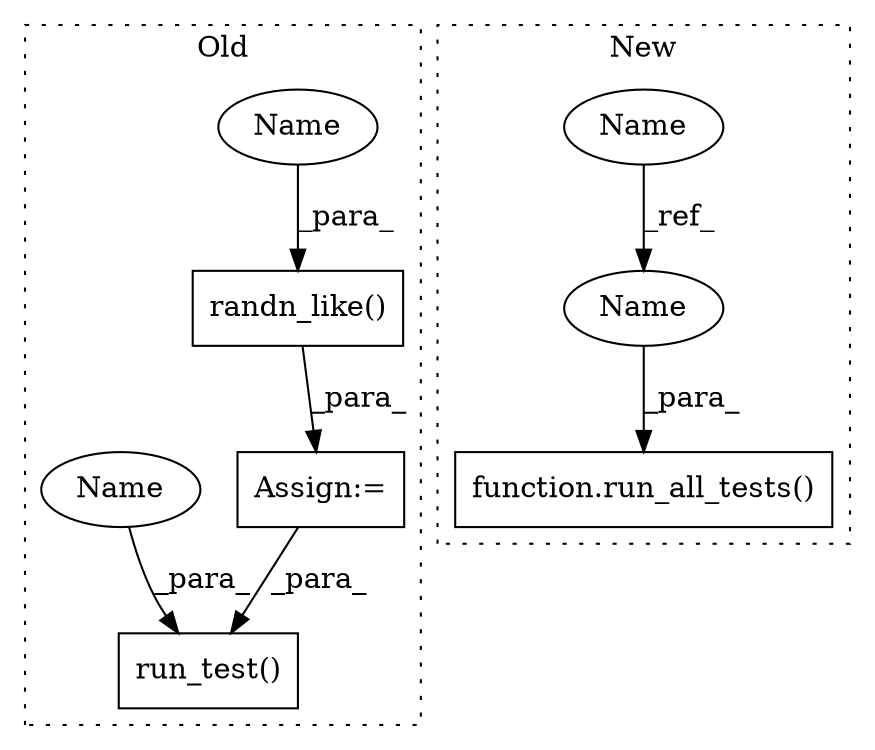 digraph G {
subgraph cluster0 {
1 [label="randn_like()" a="75" s="1093,1111" l="17,1" shape="box"];
3 [label="Assign:=" a="68" s="1090" l="3" shape="box"];
5 [label="run_test()" a="75" s="1211,1233" l="14,1" shape="box"];
7 [label="Name" a="87" s="1110" l="1" shape="ellipse"];
8 [label="Name" a="87" s="1228" l="1" shape="ellipse"];
label = "Old";
style="dotted";
}
subgraph cluster1 {
2 [label="function.run_all_tests()" a="75" s="759,777" l="14,1" shape="box"];
4 [label="Name" a="87" s="633" l="1" shape="ellipse"];
6 [label="Name" a="87" s="776" l="1" shape="ellipse"];
label = "New";
style="dotted";
}
1 -> 3 [label="_para_"];
3 -> 5 [label="_para_"];
4 -> 6 [label="_ref_"];
6 -> 2 [label="_para_"];
7 -> 1 [label="_para_"];
8 -> 5 [label="_para_"];
}